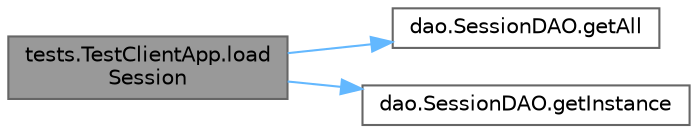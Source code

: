 digraph "tests.TestClientApp.loadSession"
{
 // LATEX_PDF_SIZE
  bgcolor="transparent";
  edge [fontname=Helvetica,fontsize=10,labelfontname=Helvetica,labelfontsize=10];
  node [fontname=Helvetica,fontsize=10,shape=box,height=0.2,width=0.4];
  rankdir="LR";
  Node1 [label="tests.TestClientApp.load\lSession",height=0.2,width=0.4,color="gray40", fillcolor="grey60", style="filled", fontcolor="black",tooltip=" "];
  Node1 -> Node2 [color="steelblue1",style="solid"];
  Node2 [label="dao.SessionDAO.getAll",height=0.2,width=0.4,color="grey40", fillcolor="white", style="filled",URL="$classdao_1_1_session_d_a_o.html#afab85c08dbd93a5ef33355982af275ac",tooltip=" "];
  Node1 -> Node3 [color="steelblue1",style="solid"];
  Node3 [label="dao.SessionDAO.getInstance",height=0.2,width=0.4,color="grey40", fillcolor="white", style="filled",URL="$classdao_1_1_session_d_a_o.html#a715aa4345a64d0109caae9d27f5c2ade",tooltip=" "];
}
